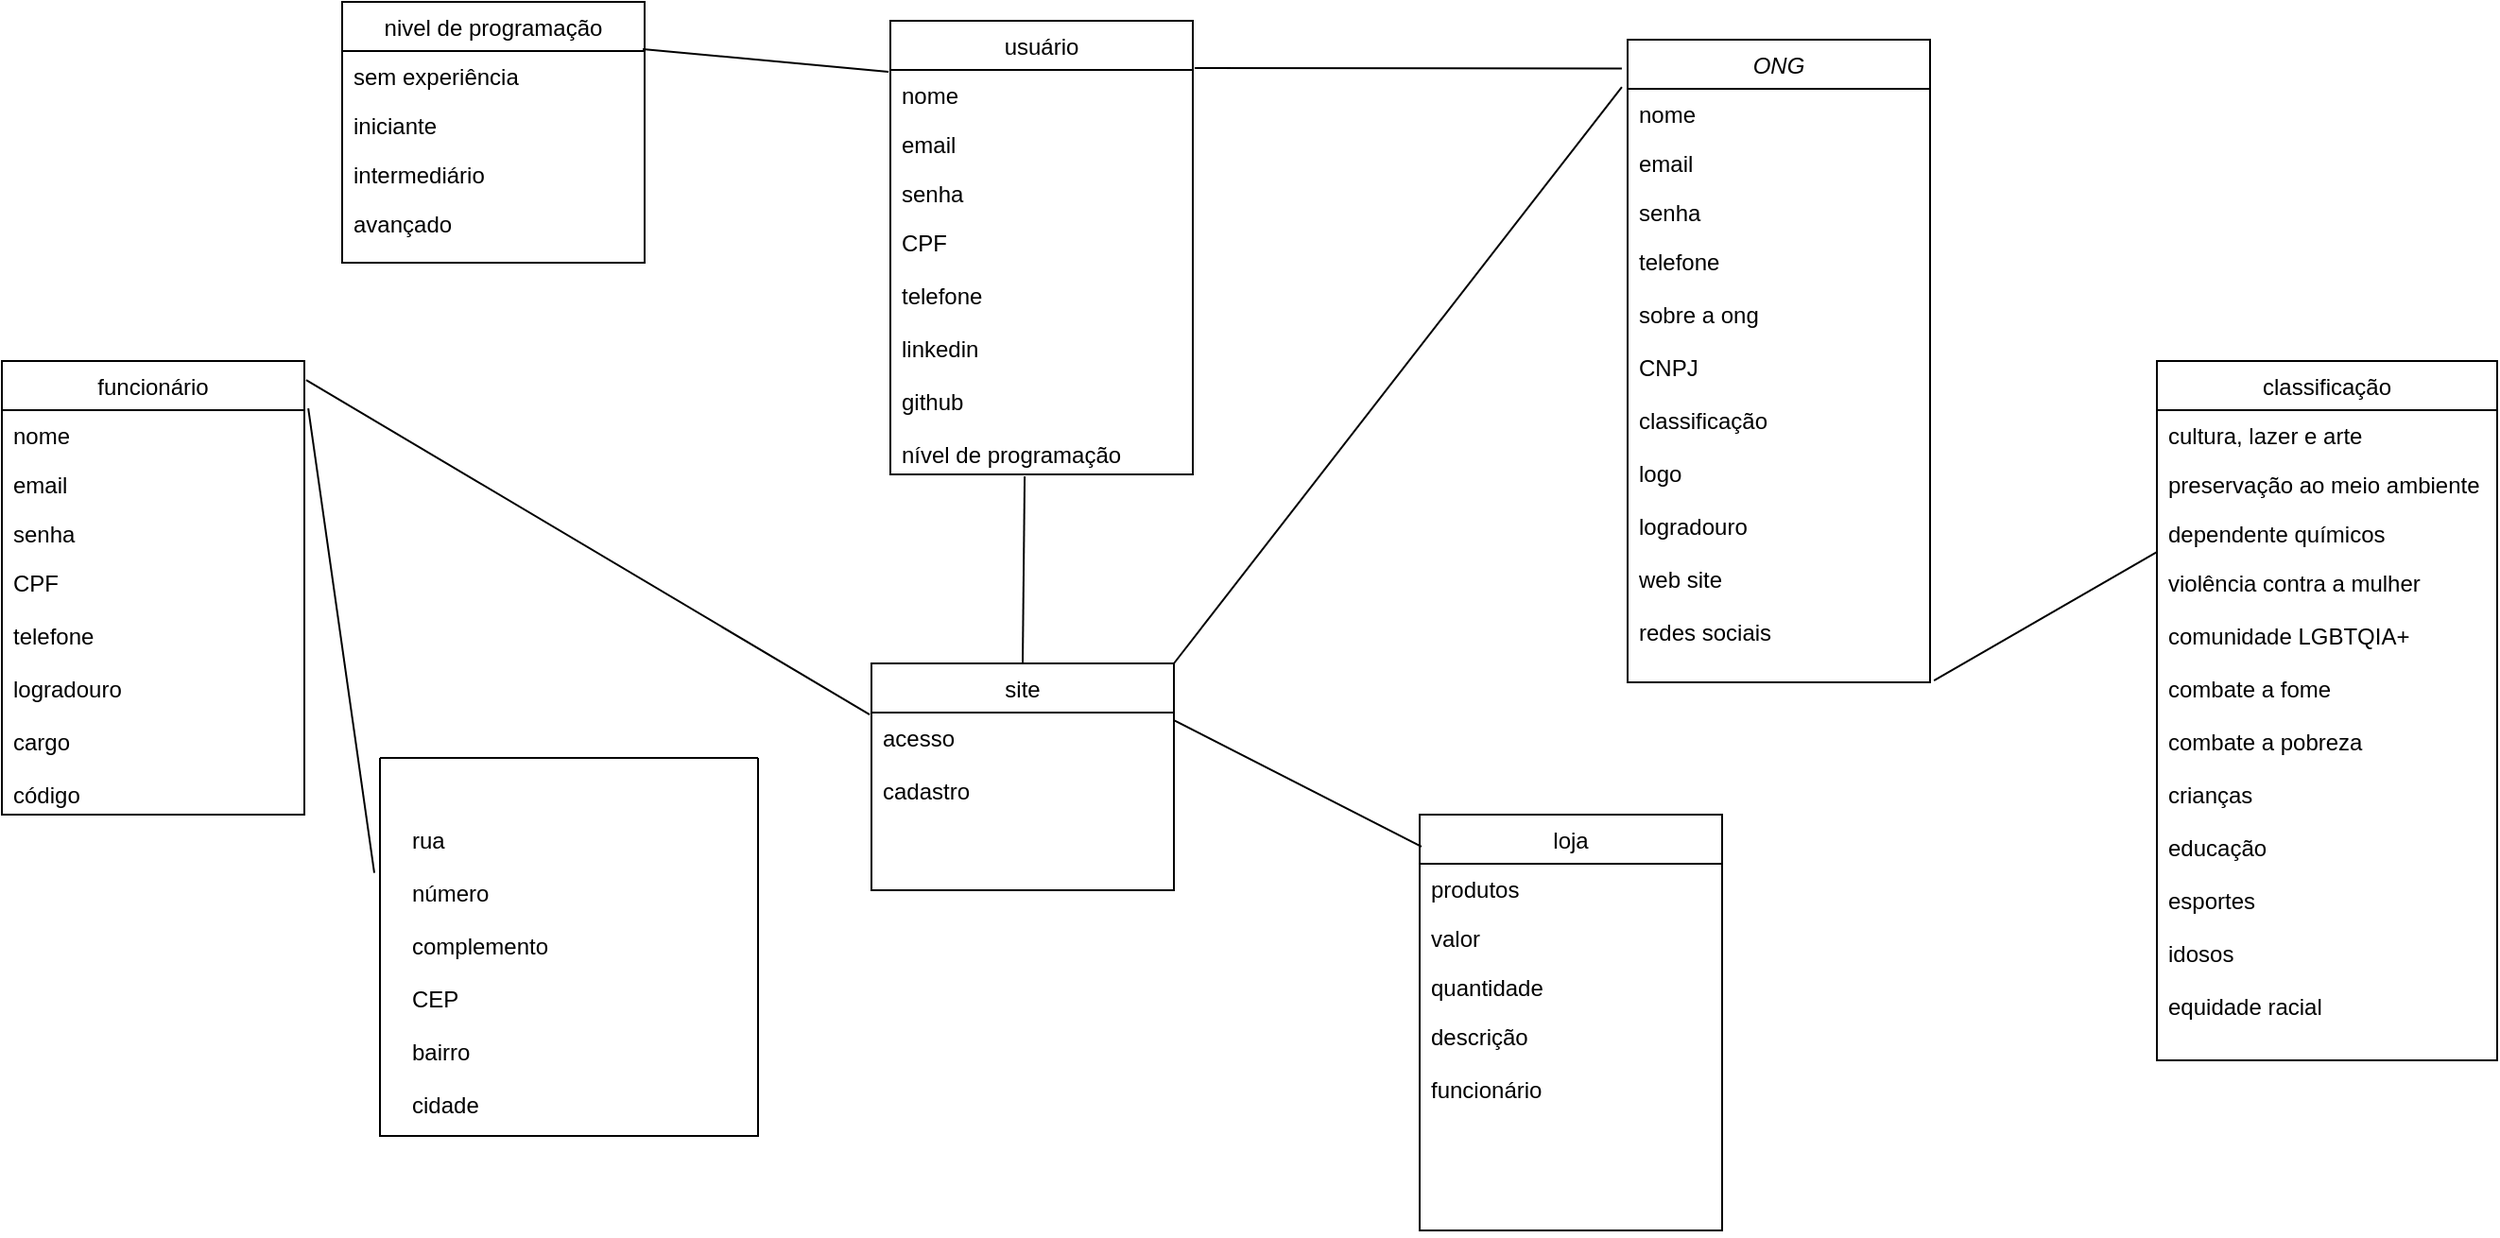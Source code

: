 <mxfile version="20.3.1" type="onedrive"><diagram id="C5RBs43oDa-KdzZeNtuy" name="Page-1"><mxGraphModel dx="2249" dy="1969" grid="1" gridSize="10" guides="1" tooltips="1" connect="1" arrows="1" fold="1" page="1" pageScale="1" pageWidth="827" pageHeight="1169" math="0" shadow="0"><root><mxCell id="WIyWlLk6GJQsqaUBKTNV-0"/><mxCell id="WIyWlLk6GJQsqaUBKTNV-1" parent="WIyWlLk6GJQsqaUBKTNV-0"/><mxCell id="zkfFHV4jXpPFQw0GAbJ--0" value="ONG" style="swimlane;fontStyle=2;align=center;verticalAlign=top;childLayout=stackLayout;horizontal=1;startSize=26;horizontalStack=0;resizeParent=1;resizeLast=0;collapsible=1;marginBottom=0;rounded=0;shadow=0;strokeWidth=1;" parent="WIyWlLk6GJQsqaUBKTNV-1" vertex="1"><mxGeometry x="320" y="-340" width="160" height="340" as="geometry"><mxRectangle x="40" y="20" width="160" height="26" as="alternateBounds"/></mxGeometry></mxCell><mxCell id="zkfFHV4jXpPFQw0GAbJ--1" value="nome " style="text;align=left;verticalAlign=top;spacingLeft=4;spacingRight=4;overflow=hidden;rotatable=0;points=[[0,0.5],[1,0.5]];portConstraint=eastwest;" parent="zkfFHV4jXpPFQw0GAbJ--0" vertex="1"><mxGeometry y="26" width="160" height="26" as="geometry"/></mxCell><mxCell id="zkfFHV4jXpPFQw0GAbJ--2" value="email" style="text;align=left;verticalAlign=top;spacingLeft=4;spacingRight=4;overflow=hidden;rotatable=0;points=[[0,0.5],[1,0.5]];portConstraint=eastwest;rounded=0;shadow=0;html=0;" parent="zkfFHV4jXpPFQw0GAbJ--0" vertex="1"><mxGeometry y="52" width="160" height="26" as="geometry"/></mxCell><mxCell id="zkfFHV4jXpPFQw0GAbJ--3" value="senha" style="text;align=left;verticalAlign=top;spacingLeft=4;spacingRight=4;overflow=hidden;rotatable=0;points=[[0,0.5],[1,0.5]];portConstraint=eastwest;rounded=0;shadow=0;html=0;" parent="zkfFHV4jXpPFQw0GAbJ--0" vertex="1"><mxGeometry y="78" width="160" height="26" as="geometry"/></mxCell><mxCell id="zkfFHV4jXpPFQw0GAbJ--5" value="telefone&#10;&#10;sobre a ong&#10;&#10;CNPJ&#10;&#10;classificação&#10;&#10;logo&#10;&#10;logradouro&#10;&#10;web site&#10;&#10;redes sociais&#10;&#10;" style="text;align=left;verticalAlign=top;spacingLeft=4;spacingRight=4;overflow=hidden;rotatable=0;points=[[0,0.5],[1,0.5]];portConstraint=eastwest;" parent="zkfFHV4jXpPFQw0GAbJ--0" vertex="1"><mxGeometry y="104" width="160" height="236" as="geometry"/></mxCell><mxCell id="Ucq0ZoktgnIODIGYKhEx-0" value="classificação" style="swimlane;fontStyle=0;align=center;verticalAlign=top;childLayout=stackLayout;horizontal=1;startSize=26;horizontalStack=0;resizeParent=1;resizeLast=0;collapsible=1;marginBottom=0;rounded=0;shadow=0;strokeWidth=1;" parent="WIyWlLk6GJQsqaUBKTNV-1" vertex="1"><mxGeometry x="600" y="-170" width="180" height="370" as="geometry"><mxRectangle x="130" y="380" width="160" height="26" as="alternateBounds"/></mxGeometry></mxCell><mxCell id="Ucq0ZoktgnIODIGYKhEx-1" value="cultura, lazer e arte" style="text;align=left;verticalAlign=top;spacingLeft=4;spacingRight=4;overflow=hidden;rotatable=0;points=[[0,0.5],[1,0.5]];portConstraint=eastwest;" parent="Ucq0ZoktgnIODIGYKhEx-0" vertex="1"><mxGeometry y="26" width="180" height="26" as="geometry"/></mxCell><mxCell id="Ucq0ZoktgnIODIGYKhEx-2" value="preservação ao meio ambiente" style="text;align=left;verticalAlign=top;spacingLeft=4;spacingRight=4;overflow=hidden;rotatable=0;points=[[0,0.5],[1,0.5]];portConstraint=eastwest;rounded=0;shadow=0;html=0;" parent="Ucq0ZoktgnIODIGYKhEx-0" vertex="1"><mxGeometry y="52" width="180" height="26" as="geometry"/></mxCell><mxCell id="Ucq0ZoktgnIODIGYKhEx-3" value="dependente químicos" style="text;align=left;verticalAlign=top;spacingLeft=4;spacingRight=4;overflow=hidden;rotatable=0;points=[[0,0.5],[1,0.5]];portConstraint=eastwest;fontStyle=0" parent="Ucq0ZoktgnIODIGYKhEx-0" vertex="1"><mxGeometry y="78" width="180" height="26" as="geometry"/></mxCell><mxCell id="Ucq0ZoktgnIODIGYKhEx-4" value="violência contra a mulher&#10;&#10;comunidade LGBTQIA+&#10;&#10;combate a fome&#10;&#10;combate a pobreza&#10;&#10;crianças&#10;&#10;educação&#10;&#10;esportes&#10;&#10;idosos&#10;&#10;equidade racial" style="text;align=left;verticalAlign=top;spacingLeft=4;spacingRight=4;overflow=hidden;rotatable=0;points=[[0,0.5],[1,0.5]];portConstraint=eastwest;" parent="Ucq0ZoktgnIODIGYKhEx-0" vertex="1"><mxGeometry y="104" width="180" height="266" as="geometry"/></mxCell><mxCell id="Ucq0ZoktgnIODIGYKhEx-10" value="nivel de programação" style="swimlane;fontStyle=0;align=center;verticalAlign=top;childLayout=stackLayout;horizontal=1;startSize=26;horizontalStack=0;resizeParent=1;resizeLast=0;collapsible=1;marginBottom=0;rounded=0;shadow=0;strokeWidth=1;" parent="WIyWlLk6GJQsqaUBKTNV-1" vertex="1"><mxGeometry x="-360" y="-360" width="160" height="138" as="geometry"><mxRectangle x="130" y="380" width="160" height="26" as="alternateBounds"/></mxGeometry></mxCell><mxCell id="Ucq0ZoktgnIODIGYKhEx-11" value="sem experiência" style="text;align=left;verticalAlign=top;spacingLeft=4;spacingRight=4;overflow=hidden;rotatable=0;points=[[0,0.5],[1,0.5]];portConstraint=eastwest;" parent="Ucq0ZoktgnIODIGYKhEx-10" vertex="1"><mxGeometry y="26" width="160" height="26" as="geometry"/></mxCell><mxCell id="Ucq0ZoktgnIODIGYKhEx-12" value="iniciante" style="text;align=left;verticalAlign=top;spacingLeft=4;spacingRight=4;overflow=hidden;rotatable=0;points=[[0,0.5],[1,0.5]];portConstraint=eastwest;rounded=0;shadow=0;html=0;" parent="Ucq0ZoktgnIODIGYKhEx-10" vertex="1"><mxGeometry y="52" width="160" height="26" as="geometry"/></mxCell><mxCell id="Ucq0ZoktgnIODIGYKhEx-13" value="intermediário" style="text;align=left;verticalAlign=top;spacingLeft=4;spacingRight=4;overflow=hidden;rotatable=0;points=[[0,0.5],[1,0.5]];portConstraint=eastwest;fontStyle=0" parent="Ucq0ZoktgnIODIGYKhEx-10" vertex="1"><mxGeometry y="78" width="160" height="26" as="geometry"/></mxCell><mxCell id="Ucq0ZoktgnIODIGYKhEx-14" value="avançado" style="text;align=left;verticalAlign=top;spacingLeft=4;spacingRight=4;overflow=hidden;rotatable=0;points=[[0,0.5],[1,0.5]];portConstraint=eastwest;" parent="Ucq0ZoktgnIODIGYKhEx-10" vertex="1"><mxGeometry y="104" width="160" height="26" as="geometry"/></mxCell><mxCell id="Ucq0ZoktgnIODIGYKhEx-15" value="usuário" style="swimlane;fontStyle=0;align=center;verticalAlign=top;childLayout=stackLayout;horizontal=1;startSize=26;horizontalStack=0;resizeParent=1;resizeLast=0;collapsible=1;marginBottom=0;rounded=0;shadow=0;strokeWidth=1;" parent="WIyWlLk6GJQsqaUBKTNV-1" vertex="1"><mxGeometry x="-70" y="-350" width="160" height="240" as="geometry"><mxRectangle x="130" y="380" width="160" height="26" as="alternateBounds"/></mxGeometry></mxCell><mxCell id="Ucq0ZoktgnIODIGYKhEx-16" value="nome" style="text;align=left;verticalAlign=top;spacingLeft=4;spacingRight=4;overflow=hidden;rotatable=0;points=[[0,0.5],[1,0.5]];portConstraint=eastwest;" parent="Ucq0ZoktgnIODIGYKhEx-15" vertex="1"><mxGeometry y="26" width="160" height="26" as="geometry"/></mxCell><mxCell id="Ucq0ZoktgnIODIGYKhEx-17" value="email" style="text;align=left;verticalAlign=top;spacingLeft=4;spacingRight=4;overflow=hidden;rotatable=0;points=[[0,0.5],[1,0.5]];portConstraint=eastwest;rounded=0;shadow=0;html=0;" parent="Ucq0ZoktgnIODIGYKhEx-15" vertex="1"><mxGeometry y="52" width="160" height="26" as="geometry"/></mxCell><mxCell id="Ucq0ZoktgnIODIGYKhEx-18" value="senha" style="text;align=left;verticalAlign=top;spacingLeft=4;spacingRight=4;overflow=hidden;rotatable=0;points=[[0,0.5],[1,0.5]];portConstraint=eastwest;fontStyle=0" parent="Ucq0ZoktgnIODIGYKhEx-15" vertex="1"><mxGeometry y="78" width="160" height="26" as="geometry"/></mxCell><mxCell id="Ucq0ZoktgnIODIGYKhEx-19" value="CPF&#10;&#10;telefone&#10;&#10;linkedin&#10;&#10;github&#10;&#10;nível de programação" style="text;align=left;verticalAlign=top;spacingLeft=4;spacingRight=4;overflow=hidden;rotatable=0;points=[[0,0.5],[1,0.5]];portConstraint=eastwest;" parent="Ucq0ZoktgnIODIGYKhEx-15" vertex="1"><mxGeometry y="104" width="160" height="136" as="geometry"/></mxCell><mxCell id="ppbHP5zFe4OeqlZkGzGV-0" value="loja" style="swimlane;fontStyle=0;align=center;verticalAlign=top;childLayout=stackLayout;horizontal=1;startSize=26;horizontalStack=0;resizeParent=1;resizeLast=0;collapsible=1;marginBottom=0;rounded=0;shadow=0;strokeWidth=1;" parent="WIyWlLk6GJQsqaUBKTNV-1" vertex="1"><mxGeometry x="210" y="70" width="160" height="220" as="geometry"><mxRectangle x="130" y="380" width="160" height="26" as="alternateBounds"/></mxGeometry></mxCell><mxCell id="ppbHP5zFe4OeqlZkGzGV-1" value="produtos" style="text;align=left;verticalAlign=top;spacingLeft=4;spacingRight=4;overflow=hidden;rotatable=0;points=[[0,0.5],[1,0.5]];portConstraint=eastwest;" parent="ppbHP5zFe4OeqlZkGzGV-0" vertex="1"><mxGeometry y="26" width="160" height="26" as="geometry"/></mxCell><mxCell id="ppbHP5zFe4OeqlZkGzGV-2" value="valor" style="text;align=left;verticalAlign=top;spacingLeft=4;spacingRight=4;overflow=hidden;rotatable=0;points=[[0,0.5],[1,0.5]];portConstraint=eastwest;rounded=0;shadow=0;html=0;" parent="ppbHP5zFe4OeqlZkGzGV-0" vertex="1"><mxGeometry y="52" width="160" height="26" as="geometry"/></mxCell><mxCell id="ppbHP5zFe4OeqlZkGzGV-3" value="quantidade" style="text;align=left;verticalAlign=top;spacingLeft=4;spacingRight=4;overflow=hidden;rotatable=0;points=[[0,0.5],[1,0.5]];portConstraint=eastwest;fontStyle=0" parent="ppbHP5zFe4OeqlZkGzGV-0" vertex="1"><mxGeometry y="78" width="160" height="26" as="geometry"/></mxCell><mxCell id="ppbHP5zFe4OeqlZkGzGV-4" value="descrição&#10;&#10;funcionário&#10;&#10;" style="text;align=left;verticalAlign=top;spacingLeft=4;spacingRight=4;overflow=hidden;rotatable=0;points=[[0,0.5],[1,0.5]];portConstraint=eastwest;" parent="ppbHP5zFe4OeqlZkGzGV-0" vertex="1"><mxGeometry y="104" width="160" height="116" as="geometry"/></mxCell><mxCell id="ppbHP5zFe4OeqlZkGzGV-6" value="funcionário" style="swimlane;fontStyle=0;align=center;verticalAlign=top;childLayout=stackLayout;horizontal=1;startSize=26;horizontalStack=0;resizeParent=1;resizeLast=0;collapsible=1;marginBottom=0;rounded=0;shadow=0;strokeWidth=1;" parent="WIyWlLk6GJQsqaUBKTNV-1" vertex="1"><mxGeometry x="-540" y="-170" width="160" height="240" as="geometry"><mxRectangle x="130" y="380" width="160" height="26" as="alternateBounds"/></mxGeometry></mxCell><mxCell id="ppbHP5zFe4OeqlZkGzGV-7" value="nome" style="text;align=left;verticalAlign=top;spacingLeft=4;spacingRight=4;overflow=hidden;rotatable=0;points=[[0,0.5],[1,0.5]];portConstraint=eastwest;" parent="ppbHP5zFe4OeqlZkGzGV-6" vertex="1"><mxGeometry y="26" width="160" height="26" as="geometry"/></mxCell><mxCell id="ppbHP5zFe4OeqlZkGzGV-8" value="email" style="text;align=left;verticalAlign=top;spacingLeft=4;spacingRight=4;overflow=hidden;rotatable=0;points=[[0,0.5],[1,0.5]];portConstraint=eastwest;rounded=0;shadow=0;html=0;" parent="ppbHP5zFe4OeqlZkGzGV-6" vertex="1"><mxGeometry y="52" width="160" height="26" as="geometry"/></mxCell><mxCell id="ppbHP5zFe4OeqlZkGzGV-9" value="senha" style="text;align=left;verticalAlign=top;spacingLeft=4;spacingRight=4;overflow=hidden;rotatable=0;points=[[0,0.5],[1,0.5]];portConstraint=eastwest;fontStyle=0" parent="ppbHP5zFe4OeqlZkGzGV-6" vertex="1"><mxGeometry y="78" width="160" height="26" as="geometry"/></mxCell><mxCell id="ppbHP5zFe4OeqlZkGzGV-10" value="CPF&#10;&#10;telefone&#10;&#10;logradouro&#10;&#10;cargo&#10;&#10;código" style="text;align=left;verticalAlign=top;spacingLeft=4;spacingRight=4;overflow=hidden;rotatable=0;points=[[0,0.5],[1,0.5]];portConstraint=eastwest;" parent="ppbHP5zFe4OeqlZkGzGV-6" vertex="1"><mxGeometry y="104" width="160" height="136" as="geometry"/></mxCell><mxCell id="ppbHP5zFe4OeqlZkGzGV-16" value="" style="swimlane;startSize=0;" parent="WIyWlLk6GJQsqaUBKTNV-1" vertex="1"><mxGeometry x="-340" y="40" width="200" height="200" as="geometry"><mxRectangle x="120" y="-50" width="50" height="40" as="alternateBounds"/></mxGeometry></mxCell><mxCell id="ppbHP5zFe4OeqlZkGzGV-33" value="rua&#10;&#10;número&#10;&#10;complemento&#10;&#10;CEP&#10;&#10;bairro&#10;&#10;cidade" style="text;align=left;verticalAlign=top;spacingLeft=4;spacingRight=4;overflow=hidden;rotatable=0;points=[[0,0.5],[1,0.5]];portConstraint=eastwest;rounded=0;shadow=0;html=0;" parent="ppbHP5zFe4OeqlZkGzGV-16" vertex="1"><mxGeometry x="11" y="30" width="160" height="170" as="geometry"/></mxCell><mxCell id="ppbHP5zFe4OeqlZkGzGV-24" value="" style="endArrow=none;html=1;rounded=0;exitX=1.006;exitY=0.042;exitDx=0;exitDy=0;exitPerimeter=0;entryX=-0.006;entryY=0.011;entryDx=0;entryDy=0;entryPerimeter=0;" parent="WIyWlLk6GJQsqaUBKTNV-1" source="ppbHP5zFe4OeqlZkGzGV-6" target="ppbHP5zFe4OeqlZkGzGV-32" edge="1"><mxGeometry width="50" height="50" relative="1" as="geometry"><mxPoint x="-280.0" y="-89.996" as="sourcePoint"/><mxPoint x="-120" y="-44.02" as="targetPoint"/></mxGeometry></mxCell><mxCell id="ppbHP5zFe4OeqlZkGzGV-31" value="site" style="swimlane;fontStyle=0;align=center;verticalAlign=top;childLayout=stackLayout;horizontal=1;startSize=26;horizontalStack=0;resizeParent=1;resizeLast=0;collapsible=1;marginBottom=0;rounded=0;shadow=0;strokeWidth=1;" parent="WIyWlLk6GJQsqaUBKTNV-1" vertex="1"><mxGeometry x="-80" y="-10" width="160" height="120" as="geometry"><mxRectangle x="340" y="380" width="170" height="26" as="alternateBounds"/></mxGeometry></mxCell><mxCell id="ppbHP5zFe4OeqlZkGzGV-32" value="acesso&#10;&#10;cadastro&#10;&#10;" style="text;align=left;verticalAlign=top;spacingLeft=4;spacingRight=4;overflow=hidden;rotatable=0;points=[[0,0.5],[1,0.5]];portConstraint=eastwest;" parent="ppbHP5zFe4OeqlZkGzGV-31" vertex="1"><mxGeometry y="26" width="160" height="94" as="geometry"/></mxCell><mxCell id="ppbHP5zFe4OeqlZkGzGV-5" value="" style="endArrow=none;html=1;rounded=0;entryX=-0.015;entryY=0.304;entryDx=0;entryDy=0;entryPerimeter=0;exitX=1.013;exitY=-0.038;exitDx=0;exitDy=0;exitPerimeter=0;" parent="WIyWlLk6GJQsqaUBKTNV-1" source="ppbHP5zFe4OeqlZkGzGV-7" target="ppbHP5zFe4OeqlZkGzGV-16" edge="1"><mxGeometry width="50" height="50" relative="1" as="geometry"><mxPoint x="-290" y="10" as="sourcePoint"/><mxPoint x="-240" y="-40" as="targetPoint"/></mxGeometry></mxCell><mxCell id="ppbHP5zFe4OeqlZkGzGV-35" value="" style="endArrow=none;html=1;rounded=0;exitX=1;exitY=0;exitDx=0;exitDy=0;entryX=-0.019;entryY=-0.038;entryDx=0;entryDy=0;entryPerimeter=0;" parent="WIyWlLk6GJQsqaUBKTNV-1" source="ppbHP5zFe4OeqlZkGzGV-31" target="zkfFHV4jXpPFQw0GAbJ--1" edge="1"><mxGeometry width="50" height="50" relative="1" as="geometry"><mxPoint x="100.0" y="-96.95" as="sourcePoint"/><mxPoint x="328.08" y="-209.996" as="targetPoint"/></mxGeometry></mxCell><mxCell id="ppbHP5zFe4OeqlZkGzGV-36" value="" style="endArrow=none;html=1;rounded=0;exitX=0.5;exitY=0;exitDx=0;exitDy=0;entryX=0.444;entryY=1.007;entryDx=0;entryDy=0;entryPerimeter=0;" parent="WIyWlLk6GJQsqaUBKTNV-1" source="ppbHP5zFe4OeqlZkGzGV-31" target="Ucq0ZoktgnIODIGYKhEx-19" edge="1"><mxGeometry width="50" height="50" relative="1" as="geometry"><mxPoint x="-130" y="-32.018" as="sourcePoint"/><mxPoint x="12.96" y="-99.998" as="targetPoint"/></mxGeometry></mxCell><mxCell id="ppbHP5zFe4OeqlZkGzGV-37" value="" style="endArrow=none;html=1;rounded=0;exitX=1.006;exitY=-0.038;exitDx=0;exitDy=0;exitPerimeter=0;entryX=-0.019;entryY=0.045;entryDx=0;entryDy=0;entryPerimeter=0;" parent="WIyWlLk6GJQsqaUBKTNV-1" target="zkfFHV4jXpPFQw0GAbJ--0" edge="1" source="Ucq0ZoktgnIODIGYKhEx-16"><mxGeometry width="50" height="50" relative="1" as="geometry"><mxPoint x="100" y="-312.018" as="sourcePoint"/><mxPoint x="242.96" y="-379.998" as="targetPoint"/></mxGeometry></mxCell><mxCell id="Cdz4qfnwc2juLAWcxfjH-2" value="" style="endArrow=none;html=1;rounded=0;exitX=1;exitY=0.043;exitDx=0;exitDy=0;exitPerimeter=0;entryX=0.006;entryY=0.077;entryDx=0;entryDy=0;entryPerimeter=0;" edge="1" parent="WIyWlLk6GJQsqaUBKTNV-1" source="ppbHP5zFe4OeqlZkGzGV-32" target="ppbHP5zFe4OeqlZkGzGV-0"><mxGeometry width="50" height="50" relative="1" as="geometry"><mxPoint x="-269.04" y="-119.92" as="sourcePoint"/><mxPoint x="-30.96" y="47.034" as="targetPoint"/></mxGeometry></mxCell><mxCell id="Cdz4qfnwc2juLAWcxfjH-5" value="" style="endArrow=none;html=1;rounded=0;exitX=1.013;exitY=0.996;exitDx=0;exitDy=0;exitPerimeter=0;entryX=0;entryY=0.885;entryDx=0;entryDy=0;entryPerimeter=0;" edge="1" parent="WIyWlLk6GJQsqaUBKTNV-1" source="zkfFHV4jXpPFQw0GAbJ--5" target="Ucq0ZoktgnIODIGYKhEx-3"><mxGeometry width="50" height="50" relative="1" as="geometry"><mxPoint x="490.96" y="-270.0" as="sourcePoint"/><mxPoint x="729.04" y="-103.046" as="targetPoint"/></mxGeometry></mxCell><mxCell id="Cdz4qfnwc2juLAWcxfjH-6" value="" style="endArrow=none;html=1;rounded=0;entryX=-0.006;entryY=0.038;entryDx=0;entryDy=0;entryPerimeter=0;exitX=0.994;exitY=-0.038;exitDx=0;exitDy=0;exitPerimeter=0;" edge="1" parent="WIyWlLk6GJQsqaUBKTNV-1" source="Ucq0ZoktgnIODIGYKhEx-11" target="Ucq0ZoktgnIODIGYKhEx-16"><mxGeometry width="50" height="50" relative="1" as="geometry"><mxPoint x="-230" y="-323" as="sourcePoint"/><mxPoint x="-0.96" y="77.034" as="targetPoint"/></mxGeometry></mxCell></root></mxGraphModel></diagram></mxfile>
